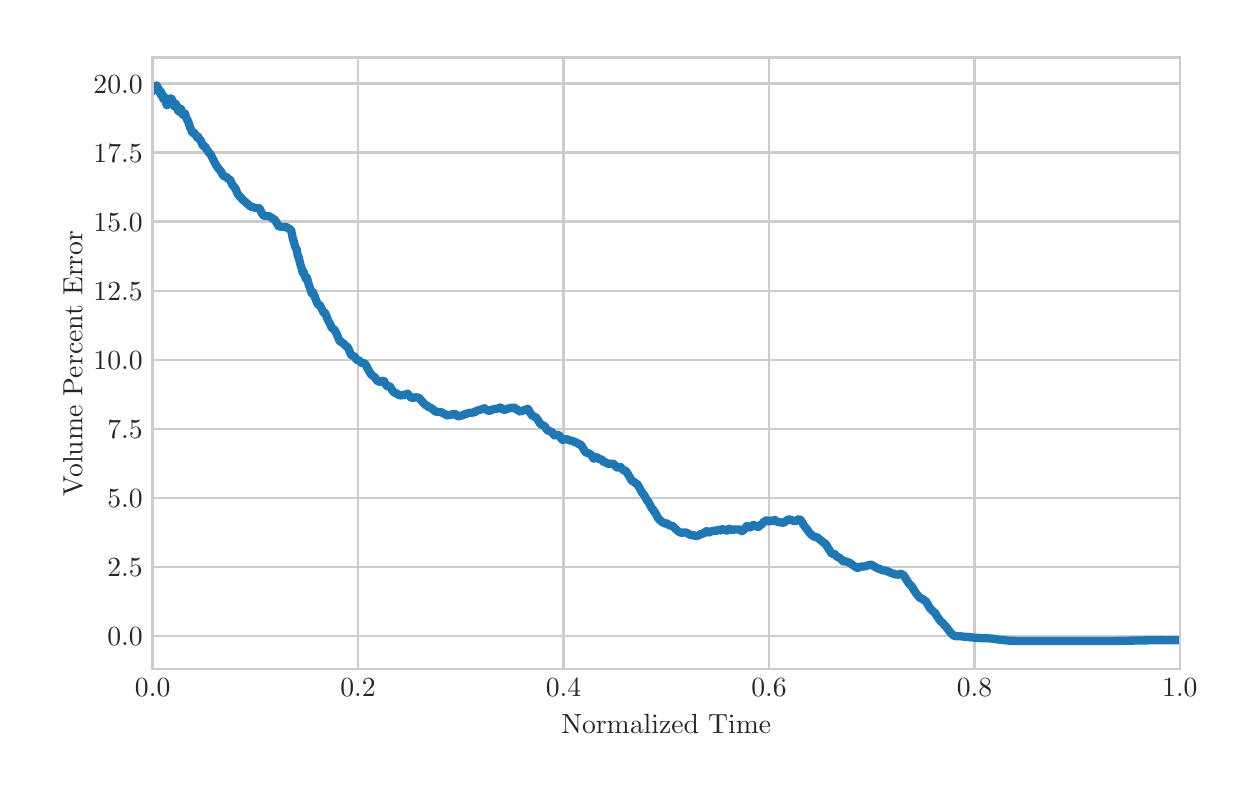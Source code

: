 \begingroup%
\makeatletter%
\begin{pgfpicture}%
\pgfpathrectangle{\pgfpointorigin}{\pgfqpoint{6.0in}{3.708in}}%
\pgfusepath{use as bounding box, clip}%
\begin{pgfscope}%
\pgfsetbuttcap%
\pgfsetmiterjoin%
\definecolor{currentfill}{rgb}{1.0,1.0,1.0}%
\pgfsetfillcolor{currentfill}%
\pgfsetlinewidth{0.0pt}%
\definecolor{currentstroke}{rgb}{1.0,1.0,1.0}%
\pgfsetstrokecolor{currentstroke}%
\pgfsetdash{}{0pt}%
\pgfpathmoveto{\pgfqpoint{0.0in}{0.0in}}%
\pgfpathlineto{\pgfqpoint{6.0in}{0.0in}}%
\pgfpathlineto{\pgfqpoint{6.0in}{3.708in}}%
\pgfpathlineto{\pgfqpoint{0.0in}{3.708in}}%
\pgfpathclose%
\pgfusepath{fill}%
\end{pgfscope}%
\begin{pgfscope}%
\pgfsetbuttcap%
\pgfsetmiterjoin%
\definecolor{currentfill}{rgb}{1.0,1.0,1.0}%
\pgfsetfillcolor{currentfill}%
\pgfsetlinewidth{0.0pt}%
\definecolor{currentstroke}{rgb}{0.0,0.0,0.0}%
\pgfsetstrokecolor{currentstroke}%
\pgfsetstrokeopacity{0.0}%
\pgfsetdash{}{0pt}%
\pgfpathmoveto{\pgfqpoint{0.625in}{0.501in}}%
\pgfpathlineto{\pgfqpoint{5.761in}{0.501in}}%
\pgfpathlineto{\pgfqpoint{5.761in}{3.558in}}%
\pgfpathlineto{\pgfqpoint{0.625in}{3.558in}}%
\pgfpathclose%
\pgfusepath{fill}%
\end{pgfscope}%
\begin{pgfscope}%
\pgfpathrectangle{\pgfqpoint{0.625in}{0.501in}}{\pgfqpoint{5.137in}{3.057in}}%
\pgfusepath{clip}%
\pgfsetroundcap%
\pgfsetroundjoin%
\pgfsetlinewidth{0.803pt}%
\definecolor{currentstroke}{rgb}{0.8,0.8,0.8}%
\pgfsetstrokecolor{currentstroke}%
\pgfsetdash{}{0pt}%
\pgfpathmoveto{\pgfqpoint{0.625in}{0.501in}}%
\pgfpathlineto{\pgfqpoint{0.625in}{3.558in}}%
\pgfusepath{stroke}%
\end{pgfscope}%
\begin{pgfscope}%
\definecolor{textcolor}{rgb}{0.15,0.15,0.15}%
\pgfsetstrokecolor{textcolor}%
\pgfsetfillcolor{textcolor}%
\pgftext[x=0.625in,y=0.452in,,top]{\color{textcolor}\rmfamily\fontsize{10.0}{12.0}\selectfont \(\displaystyle 0.0\)}%
\end{pgfscope}%
\begin{pgfscope}%
\pgfpathrectangle{\pgfqpoint{0.625in}{0.501in}}{\pgfqpoint{5.137in}{3.057in}}%
\pgfusepath{clip}%
\pgfsetroundcap%
\pgfsetroundjoin%
\pgfsetlinewidth{0.803pt}%
\definecolor{currentstroke}{rgb}{0.8,0.8,0.8}%
\pgfsetstrokecolor{currentstroke}%
\pgfsetdash{}{0pt}%
\pgfpathmoveto{\pgfqpoint{1.652in}{0.501in}}%
\pgfpathlineto{\pgfqpoint{1.652in}{3.558in}}%
\pgfusepath{stroke}%
\end{pgfscope}%
\begin{pgfscope}%
\definecolor{textcolor}{rgb}{0.15,0.15,0.15}%
\pgfsetstrokecolor{textcolor}%
\pgfsetfillcolor{textcolor}%
\pgftext[x=1.652in,y=0.452in,,top]{\color{textcolor}\rmfamily\fontsize{10.0}{12.0}\selectfont \(\displaystyle 0.2\)}%
\end{pgfscope}%
\begin{pgfscope}%
\pgfpathrectangle{\pgfqpoint{0.625in}{0.501in}}{\pgfqpoint{5.137in}{3.057in}}%
\pgfusepath{clip}%
\pgfsetroundcap%
\pgfsetroundjoin%
\pgfsetlinewidth{0.803pt}%
\definecolor{currentstroke}{rgb}{0.8,0.8,0.8}%
\pgfsetstrokecolor{currentstroke}%
\pgfsetdash{}{0pt}%
\pgfpathmoveto{\pgfqpoint{2.679in}{0.501in}}%
\pgfpathlineto{\pgfqpoint{2.679in}{3.558in}}%
\pgfusepath{stroke}%
\end{pgfscope}%
\begin{pgfscope}%
\definecolor{textcolor}{rgb}{0.15,0.15,0.15}%
\pgfsetstrokecolor{textcolor}%
\pgfsetfillcolor{textcolor}%
\pgftext[x=2.679in,y=0.452in,,top]{\color{textcolor}\rmfamily\fontsize{10.0}{12.0}\selectfont \(\displaystyle 0.4\)}%
\end{pgfscope}%
\begin{pgfscope}%
\pgfpathrectangle{\pgfqpoint{0.625in}{0.501in}}{\pgfqpoint{5.137in}{3.057in}}%
\pgfusepath{clip}%
\pgfsetroundcap%
\pgfsetroundjoin%
\pgfsetlinewidth{0.803pt}%
\definecolor{currentstroke}{rgb}{0.8,0.8,0.8}%
\pgfsetstrokecolor{currentstroke}%
\pgfsetdash{}{0pt}%
\pgfpathmoveto{\pgfqpoint{3.707in}{0.501in}}%
\pgfpathlineto{\pgfqpoint{3.707in}{3.558in}}%
\pgfusepath{stroke}%
\end{pgfscope}%
\begin{pgfscope}%
\definecolor{textcolor}{rgb}{0.15,0.15,0.15}%
\pgfsetstrokecolor{textcolor}%
\pgfsetfillcolor{textcolor}%
\pgftext[x=3.707in,y=0.452in,,top]{\color{textcolor}\rmfamily\fontsize{10.0}{12.0}\selectfont \(\displaystyle 0.6\)}%
\end{pgfscope}%
\begin{pgfscope}%
\pgfpathrectangle{\pgfqpoint{0.625in}{0.501in}}{\pgfqpoint{5.137in}{3.057in}}%
\pgfusepath{clip}%
\pgfsetroundcap%
\pgfsetroundjoin%
\pgfsetlinewidth{0.803pt}%
\definecolor{currentstroke}{rgb}{0.8,0.8,0.8}%
\pgfsetstrokecolor{currentstroke}%
\pgfsetdash{}{0pt}%
\pgfpathmoveto{\pgfqpoint{4.734in}{0.501in}}%
\pgfpathlineto{\pgfqpoint{4.734in}{3.558in}}%
\pgfusepath{stroke}%
\end{pgfscope}%
\begin{pgfscope}%
\definecolor{textcolor}{rgb}{0.15,0.15,0.15}%
\pgfsetstrokecolor{textcolor}%
\pgfsetfillcolor{textcolor}%
\pgftext[x=4.734in,y=0.452in,,top]{\color{textcolor}\rmfamily\fontsize{10.0}{12.0}\selectfont \(\displaystyle 0.8\)}%
\end{pgfscope}%
\begin{pgfscope}%
\pgfpathrectangle{\pgfqpoint{0.625in}{0.501in}}{\pgfqpoint{5.137in}{3.057in}}%
\pgfusepath{clip}%
\pgfsetroundcap%
\pgfsetroundjoin%
\pgfsetlinewidth{0.803pt}%
\definecolor{currentstroke}{rgb}{0.8,0.8,0.8}%
\pgfsetstrokecolor{currentstroke}%
\pgfsetdash{}{0pt}%
\pgfpathmoveto{\pgfqpoint{5.761in}{0.501in}}%
\pgfpathlineto{\pgfqpoint{5.761in}{3.558in}}%
\pgfusepath{stroke}%
\end{pgfscope}%
\begin{pgfscope}%
\definecolor{textcolor}{rgb}{0.15,0.15,0.15}%
\pgfsetstrokecolor{textcolor}%
\pgfsetfillcolor{textcolor}%
\pgftext[x=5.761in,y=0.452in,,top]{\color{textcolor}\rmfamily\fontsize{10.0}{12.0}\selectfont \(\displaystyle 1.0\)}%
\end{pgfscope}%
\begin{pgfscope}%
\definecolor{textcolor}{rgb}{0.15,0.15,0.15}%
\pgfsetstrokecolor{textcolor}%
\pgfsetfillcolor{textcolor}%
\pgftext[x=3.193in,y=0.273in,,top]{\color{textcolor}\rmfamily\fontsize{10.0}{12.0}\selectfont Normalized Time}%
\end{pgfscope}%
\begin{pgfscope}%
\pgfpathrectangle{\pgfqpoint{0.625in}{0.501in}}{\pgfqpoint{5.137in}{3.057in}}%
\pgfusepath{clip}%
\pgfsetroundcap%
\pgfsetroundjoin%
\pgfsetlinewidth{0.803pt}%
\definecolor{currentstroke}{rgb}{0.8,0.8,0.8}%
\pgfsetstrokecolor{currentstroke}%
\pgfsetdash{}{0pt}%
\pgfpathmoveto{\pgfqpoint{0.625in}{0.667in}}%
\pgfpathlineto{\pgfqpoint{5.761in}{0.667in}}%
\pgfusepath{stroke}%
\end{pgfscope}%
\begin{pgfscope}%
\definecolor{textcolor}{rgb}{0.15,0.15,0.15}%
\pgfsetstrokecolor{textcolor}%
\pgfsetfillcolor{textcolor}%
\pgftext[x=0.398in,y=0.618in,left,base]{\color{textcolor}\rmfamily\fontsize{10.0}{12.0}\selectfont \(\displaystyle 0.0\)}%
\end{pgfscope}%
\begin{pgfscope}%
\pgfpathrectangle{\pgfqpoint{0.625in}{0.501in}}{\pgfqpoint{5.137in}{3.057in}}%
\pgfusepath{clip}%
\pgfsetroundcap%
\pgfsetroundjoin%
\pgfsetlinewidth{0.803pt}%
\definecolor{currentstroke}{rgb}{0.8,0.8,0.8}%
\pgfsetstrokecolor{currentstroke}%
\pgfsetdash{}{0pt}%
\pgfpathmoveto{\pgfqpoint{0.625in}{1.012in}}%
\pgfpathlineto{\pgfqpoint{5.761in}{1.012in}}%
\pgfusepath{stroke}%
\end{pgfscope}%
\begin{pgfscope}%
\definecolor{textcolor}{rgb}{0.15,0.15,0.15}%
\pgfsetstrokecolor{textcolor}%
\pgfsetfillcolor{textcolor}%
\pgftext[x=0.398in,y=0.964in,left,base]{\color{textcolor}\rmfamily\fontsize{10.0}{12.0}\selectfont \(\displaystyle 2.5\)}%
\end{pgfscope}%
\begin{pgfscope}%
\pgfpathrectangle{\pgfqpoint{0.625in}{0.501in}}{\pgfqpoint{5.137in}{3.057in}}%
\pgfusepath{clip}%
\pgfsetroundcap%
\pgfsetroundjoin%
\pgfsetlinewidth{0.803pt}%
\definecolor{currentstroke}{rgb}{0.8,0.8,0.8}%
\pgfsetstrokecolor{currentstroke}%
\pgfsetdash{}{0pt}%
\pgfpathmoveto{\pgfqpoint{0.625in}{1.357in}}%
\pgfpathlineto{\pgfqpoint{5.761in}{1.357in}}%
\pgfusepath{stroke}%
\end{pgfscope}%
\begin{pgfscope}%
\definecolor{textcolor}{rgb}{0.15,0.15,0.15}%
\pgfsetstrokecolor{textcolor}%
\pgfsetfillcolor{textcolor}%
\pgftext[x=0.398in,y=1.309in,left,base]{\color{textcolor}\rmfamily\fontsize{10.0}{12.0}\selectfont \(\displaystyle 5.0\)}%
\end{pgfscope}%
\begin{pgfscope}%
\pgfpathrectangle{\pgfqpoint{0.625in}{0.501in}}{\pgfqpoint{5.137in}{3.057in}}%
\pgfusepath{clip}%
\pgfsetroundcap%
\pgfsetroundjoin%
\pgfsetlinewidth{0.803pt}%
\definecolor{currentstroke}{rgb}{0.8,0.8,0.8}%
\pgfsetstrokecolor{currentstroke}%
\pgfsetdash{}{0pt}%
\pgfpathmoveto{\pgfqpoint{0.625in}{1.703in}}%
\pgfpathlineto{\pgfqpoint{5.761in}{1.703in}}%
\pgfusepath{stroke}%
\end{pgfscope}%
\begin{pgfscope}%
\definecolor{textcolor}{rgb}{0.15,0.15,0.15}%
\pgfsetstrokecolor{textcolor}%
\pgfsetfillcolor{textcolor}%
\pgftext[x=0.398in,y=1.654in,left,base]{\color{textcolor}\rmfamily\fontsize{10.0}{12.0}\selectfont \(\displaystyle 7.5\)}%
\end{pgfscope}%
\begin{pgfscope}%
\pgfpathrectangle{\pgfqpoint{0.625in}{0.501in}}{\pgfqpoint{5.137in}{3.057in}}%
\pgfusepath{clip}%
\pgfsetroundcap%
\pgfsetroundjoin%
\pgfsetlinewidth{0.803pt}%
\definecolor{currentstroke}{rgb}{0.8,0.8,0.8}%
\pgfsetstrokecolor{currentstroke}%
\pgfsetdash{}{0pt}%
\pgfpathmoveto{\pgfqpoint{0.625in}{2.048in}}%
\pgfpathlineto{\pgfqpoint{5.761in}{2.048in}}%
\pgfusepath{stroke}%
\end{pgfscope}%
\begin{pgfscope}%
\definecolor{textcolor}{rgb}{0.15,0.15,0.15}%
\pgfsetstrokecolor{textcolor}%
\pgfsetfillcolor{textcolor}%
\pgftext[x=0.329in,y=2.0in,left,base]{\color{textcolor}\rmfamily\fontsize{10.0}{12.0}\selectfont \(\displaystyle 10.0\)}%
\end{pgfscope}%
\begin{pgfscope}%
\pgfpathrectangle{\pgfqpoint{0.625in}{0.501in}}{\pgfqpoint{5.137in}{3.057in}}%
\pgfusepath{clip}%
\pgfsetroundcap%
\pgfsetroundjoin%
\pgfsetlinewidth{0.803pt}%
\definecolor{currentstroke}{rgb}{0.8,0.8,0.8}%
\pgfsetstrokecolor{currentstroke}%
\pgfsetdash{}{0pt}%
\pgfpathmoveto{\pgfqpoint{0.625in}{2.393in}}%
\pgfpathlineto{\pgfqpoint{5.761in}{2.393in}}%
\pgfusepath{stroke}%
\end{pgfscope}%
\begin{pgfscope}%
\definecolor{textcolor}{rgb}{0.15,0.15,0.15}%
\pgfsetstrokecolor{textcolor}%
\pgfsetfillcolor{textcolor}%
\pgftext[x=0.329in,y=2.345in,left,base]{\color{textcolor}\rmfamily\fontsize{10.0}{12.0}\selectfont \(\displaystyle 12.5\)}%
\end{pgfscope}%
\begin{pgfscope}%
\pgfpathrectangle{\pgfqpoint{0.625in}{0.501in}}{\pgfqpoint{5.137in}{3.057in}}%
\pgfusepath{clip}%
\pgfsetroundcap%
\pgfsetroundjoin%
\pgfsetlinewidth{0.803pt}%
\definecolor{currentstroke}{rgb}{0.8,0.8,0.8}%
\pgfsetstrokecolor{currentstroke}%
\pgfsetdash{}{0pt}%
\pgfpathmoveto{\pgfqpoint{0.625in}{2.739in}}%
\pgfpathlineto{\pgfqpoint{5.761in}{2.739in}}%
\pgfusepath{stroke}%
\end{pgfscope}%
\begin{pgfscope}%
\definecolor{textcolor}{rgb}{0.15,0.15,0.15}%
\pgfsetstrokecolor{textcolor}%
\pgfsetfillcolor{textcolor}%
\pgftext[x=0.329in,y=2.691in,left,base]{\color{textcolor}\rmfamily\fontsize{10.0}{12.0}\selectfont \(\displaystyle 15.0\)}%
\end{pgfscope}%
\begin{pgfscope}%
\pgfpathrectangle{\pgfqpoint{0.625in}{0.501in}}{\pgfqpoint{5.137in}{3.057in}}%
\pgfusepath{clip}%
\pgfsetroundcap%
\pgfsetroundjoin%
\pgfsetlinewidth{0.803pt}%
\definecolor{currentstroke}{rgb}{0.8,0.8,0.8}%
\pgfsetstrokecolor{currentstroke}%
\pgfsetdash{}{0pt}%
\pgfpathmoveto{\pgfqpoint{0.625in}{3.084in}}%
\pgfpathlineto{\pgfqpoint{5.761in}{3.084in}}%
\pgfusepath{stroke}%
\end{pgfscope}%
\begin{pgfscope}%
\definecolor{textcolor}{rgb}{0.15,0.15,0.15}%
\pgfsetstrokecolor{textcolor}%
\pgfsetfillcolor{textcolor}%
\pgftext[x=0.329in,y=3.036in,left,base]{\color{textcolor}\rmfamily\fontsize{10.0}{12.0}\selectfont \(\displaystyle 17.5\)}%
\end{pgfscope}%
\begin{pgfscope}%
\pgfpathrectangle{\pgfqpoint{0.625in}{0.501in}}{\pgfqpoint{5.137in}{3.057in}}%
\pgfusepath{clip}%
\pgfsetroundcap%
\pgfsetroundjoin%
\pgfsetlinewidth{0.803pt}%
\definecolor{currentstroke}{rgb}{0.8,0.8,0.8}%
\pgfsetstrokecolor{currentstroke}%
\pgfsetdash{}{0pt}%
\pgfpathmoveto{\pgfqpoint{0.625in}{3.429in}}%
\pgfpathlineto{\pgfqpoint{5.761in}{3.429in}}%
\pgfusepath{stroke}%
\end{pgfscope}%
\begin{pgfscope}%
\definecolor{textcolor}{rgb}{0.15,0.15,0.15}%
\pgfsetstrokecolor{textcolor}%
\pgfsetfillcolor{textcolor}%
\pgftext[x=0.329in,y=3.381in,left,base]{\color{textcolor}\rmfamily\fontsize{10.0}{12.0}\selectfont \(\displaystyle 20.0\)}%
\end{pgfscope}%
\begin{pgfscope}%
\definecolor{textcolor}{rgb}{0.15,0.15,0.15}%
\pgfsetstrokecolor{textcolor}%
\pgfsetfillcolor{textcolor}%
\pgftext[x=0.273in,y=2.03in,,bottom,rotate=90.0]{\color{textcolor}\rmfamily\fontsize{10.0}{12.0}\selectfont Volume Percent Error}%
\end{pgfscope}%
\begin{pgfscope}%
\pgfpathrectangle{\pgfqpoint{0.625in}{0.501in}}{\pgfqpoint{5.137in}{3.057in}}%
\pgfusepath{clip}%
\pgfsetroundcap%
\pgfsetroundjoin%
\pgfsetlinewidth{3.011pt}%
\definecolor{currentstroke}{rgb}{0.122,0.467,0.706}%
\pgfsetstrokecolor{currentstroke}%
\pgfsetdash{}{0pt}%
\pgfpathmoveto{\pgfqpoint{0.625in}{3.39in}}%
\pgfpathlineto{\pgfqpoint{0.626in}{3.396in}}%
\pgfpathlineto{\pgfqpoint{0.628in}{3.404in}}%
\pgfpathlineto{\pgfqpoint{0.629in}{3.4in}}%
\pgfpathlineto{\pgfqpoint{0.631in}{3.401in}}%
\pgfpathlineto{\pgfqpoint{0.632in}{3.406in}}%
\pgfpathlineto{\pgfqpoint{0.635in}{3.416in}}%
\pgfpathlineto{\pgfqpoint{0.636in}{3.415in}}%
\pgfpathlineto{\pgfqpoint{0.638in}{3.407in}}%
\pgfpathlineto{\pgfqpoint{0.64in}{3.406in}}%
\pgfpathlineto{\pgfqpoint{0.641in}{3.406in}}%
\pgfpathlineto{\pgfqpoint{0.642in}{3.406in}}%
\pgfpathlineto{\pgfqpoint{0.645in}{3.419in}}%
\pgfpathlineto{\pgfqpoint{0.647in}{3.416in}}%
\pgfpathlineto{\pgfqpoint{0.651in}{3.402in}}%
\pgfpathlineto{\pgfqpoint{0.655in}{3.393in}}%
\pgfpathlineto{\pgfqpoint{0.657in}{3.4in}}%
\pgfpathlineto{\pgfqpoint{0.657in}{3.4in}}%
\pgfpathlineto{\pgfqpoint{0.659in}{3.396in}}%
\pgfpathlineto{\pgfqpoint{0.662in}{3.382in}}%
\pgfpathlineto{\pgfqpoint{0.665in}{3.374in}}%
\pgfpathlineto{\pgfqpoint{0.666in}{3.374in}}%
\pgfpathlineto{\pgfqpoint{0.666in}{3.376in}}%
\pgfpathlineto{\pgfqpoint{0.668in}{3.386in}}%
\pgfpathlineto{\pgfqpoint{0.67in}{3.377in}}%
\pgfpathlineto{\pgfqpoint{0.677in}{3.353in}}%
\pgfpathlineto{\pgfqpoint{0.679in}{3.351in}}%
\pgfpathlineto{\pgfqpoint{0.682in}{3.364in}}%
\pgfpathlineto{\pgfqpoint{0.684in}{3.363in}}%
\pgfpathlineto{\pgfqpoint{0.686in}{3.355in}}%
\pgfpathlineto{\pgfqpoint{0.692in}{3.33in}}%
\pgfpathlineto{\pgfqpoint{0.696in}{3.321in}}%
\pgfpathlineto{\pgfqpoint{0.697in}{3.32in}}%
\pgfpathlineto{\pgfqpoint{0.697in}{3.322in}}%
\pgfpathlineto{\pgfqpoint{0.701in}{3.336in}}%
\pgfpathlineto{\pgfqpoint{0.701in}{3.337in}}%
\pgfpathlineto{\pgfqpoint{0.703in}{3.344in}}%
\pgfpathlineto{\pgfqpoint{0.704in}{3.343in}}%
\pgfpathlineto{\pgfqpoint{0.705in}{3.342in}}%
\pgfpathlineto{\pgfqpoint{0.707in}{3.335in}}%
\pgfpathlineto{\pgfqpoint{0.708in}{3.337in}}%
\pgfpathlineto{\pgfqpoint{0.709in}{3.336in}}%
\pgfpathlineto{\pgfqpoint{0.711in}{3.343in}}%
\pgfpathlineto{\pgfqpoint{0.713in}{3.352in}}%
\pgfpathlineto{\pgfqpoint{0.714in}{3.354in}}%
\pgfpathlineto{\pgfqpoint{0.715in}{3.354in}}%
\pgfpathlineto{\pgfqpoint{0.716in}{3.354in}}%
\pgfpathlineto{\pgfqpoint{0.719in}{3.352in}}%
\pgfpathlineto{\pgfqpoint{0.721in}{3.349in}}%
\pgfpathlineto{\pgfqpoint{0.725in}{3.337in}}%
\pgfpathlineto{\pgfqpoint{0.728in}{3.325in}}%
\pgfpathlineto{\pgfqpoint{0.732in}{3.315in}}%
\pgfpathlineto{\pgfqpoint{0.732in}{3.316in}}%
\pgfpathlineto{\pgfqpoint{0.735in}{3.324in}}%
\pgfpathlineto{\pgfqpoint{0.737in}{3.33in}}%
\pgfpathlineto{\pgfqpoint{0.739in}{3.329in}}%
\pgfpathlineto{\pgfqpoint{0.743in}{3.322in}}%
\pgfpathlineto{\pgfqpoint{0.747in}{3.305in}}%
\pgfpathlineto{\pgfqpoint{0.751in}{3.295in}}%
\pgfpathlineto{\pgfqpoint{0.754in}{3.289in}}%
\pgfpathlineto{\pgfqpoint{0.755in}{3.29in}}%
\pgfpathlineto{\pgfqpoint{0.76in}{3.304in}}%
\pgfpathlineto{\pgfqpoint{0.762in}{3.305in}}%
\pgfpathlineto{\pgfqpoint{0.763in}{3.305in}}%
\pgfpathlineto{\pgfqpoint{0.767in}{3.3in}}%
\pgfpathlineto{\pgfqpoint{0.775in}{3.273in}}%
\pgfpathlineto{\pgfqpoint{0.777in}{3.273in}}%
\pgfpathlineto{\pgfqpoint{0.779in}{3.275in}}%
\pgfpathlineto{\pgfqpoint{0.782in}{3.281in}}%
\pgfpathlineto{\pgfqpoint{0.784in}{3.281in}}%
\pgfpathlineto{\pgfqpoint{0.786in}{3.279in}}%
\pgfpathlineto{\pgfqpoint{0.789in}{3.27in}}%
\pgfpathlineto{\pgfqpoint{0.792in}{3.259in}}%
\pgfpathlineto{\pgfqpoint{0.797in}{3.249in}}%
\pgfpathlineto{\pgfqpoint{0.802in}{3.239in}}%
\pgfpathlineto{\pgfqpoint{0.804in}{3.235in}}%
\pgfpathlineto{\pgfqpoint{0.807in}{3.226in}}%
\pgfpathlineto{\pgfqpoint{0.81in}{3.215in}}%
\pgfpathlineto{\pgfqpoint{0.812in}{3.209in}}%
\pgfpathlineto{\pgfqpoint{0.816in}{3.201in}}%
\pgfpathlineto{\pgfqpoint{0.821in}{3.188in}}%
\pgfpathlineto{\pgfqpoint{0.823in}{3.183in}}%
\pgfpathlineto{\pgfqpoint{0.826in}{3.182in}}%
\pgfpathlineto{\pgfqpoint{0.828in}{3.183in}}%
\pgfpathlineto{\pgfqpoint{0.83in}{3.186in}}%
\pgfpathlineto{\pgfqpoint{0.837in}{3.175in}}%
\pgfpathlineto{\pgfqpoint{0.842in}{3.17in}}%
\pgfpathlineto{\pgfqpoint{0.845in}{3.167in}}%
\pgfpathlineto{\pgfqpoint{0.847in}{3.158in}}%
\pgfpathlineto{\pgfqpoint{0.85in}{3.163in}}%
\pgfpathlineto{\pgfqpoint{0.852in}{3.164in}}%
\pgfpathlineto{\pgfqpoint{0.856in}{3.154in}}%
\pgfpathlineto{\pgfqpoint{0.86in}{3.149in}}%
\pgfpathlineto{\pgfqpoint{0.863in}{3.147in}}%
\pgfpathlineto{\pgfqpoint{0.865in}{3.144in}}%
\pgfpathlineto{\pgfqpoint{0.876in}{3.118in}}%
\pgfpathlineto{\pgfqpoint{0.878in}{3.117in}}%
\pgfpathlineto{\pgfqpoint{0.883in}{3.117in}}%
\pgfpathlineto{\pgfqpoint{0.886in}{3.116in}}%
\pgfpathlineto{\pgfqpoint{0.891in}{3.105in}}%
\pgfpathlineto{\pgfqpoint{0.895in}{3.098in}}%
\pgfpathlineto{\pgfqpoint{0.898in}{3.095in}}%
\pgfpathlineto{\pgfqpoint{0.9in}{3.094in}}%
\pgfpathlineto{\pgfqpoint{0.905in}{3.084in}}%
\pgfpathlineto{\pgfqpoint{0.911in}{3.078in}}%
\pgfpathlineto{\pgfqpoint{0.914in}{3.075in}}%
\pgfpathlineto{\pgfqpoint{0.918in}{3.068in}}%
\pgfpathlineto{\pgfqpoint{0.922in}{3.06in}}%
\pgfpathlineto{\pgfqpoint{0.939in}{3.026in}}%
\pgfpathlineto{\pgfqpoint{0.941in}{3.023in}}%
\pgfpathlineto{\pgfqpoint{0.946in}{3.015in}}%
\pgfpathlineto{\pgfqpoint{0.95in}{3.009in}}%
\pgfpathlineto{\pgfqpoint{0.953in}{3.005in}}%
\pgfpathlineto{\pgfqpoint{0.957in}{3.0in}}%
\pgfpathlineto{\pgfqpoint{0.967in}{2.988in}}%
\pgfpathlineto{\pgfqpoint{0.97in}{2.982in}}%
\pgfpathlineto{\pgfqpoint{0.98in}{2.966in}}%
\pgfpathlineto{\pgfqpoint{0.988in}{2.963in}}%
\pgfpathlineto{\pgfqpoint{0.994in}{2.961in}}%
\pgfpathlineto{\pgfqpoint{0.996in}{2.959in}}%
\pgfpathlineto{\pgfqpoint{1.0in}{2.954in}}%
\pgfpathlineto{\pgfqpoint{1.003in}{2.952in}}%
\pgfpathlineto{\pgfqpoint{1.006in}{2.951in}}%
\pgfpathlineto{\pgfqpoint{1.009in}{2.949in}}%
\pgfpathlineto{\pgfqpoint{1.011in}{2.948in}}%
\pgfpathlineto{\pgfqpoint{1.014in}{2.944in}}%
\pgfpathlineto{\pgfqpoint{1.019in}{2.932in}}%
\pgfpathlineto{\pgfqpoint{1.022in}{2.924in}}%
\pgfpathlineto{\pgfqpoint{1.026in}{2.918in}}%
\pgfpathlineto{\pgfqpoint{1.031in}{2.913in}}%
\pgfpathlineto{\pgfqpoint{1.039in}{2.904in}}%
\pgfpathlineto{\pgfqpoint{1.045in}{2.888in}}%
\pgfpathlineto{\pgfqpoint{1.05in}{2.877in}}%
\pgfpathlineto{\pgfqpoint{1.053in}{2.873in}}%
\pgfpathlineto{\pgfqpoint{1.055in}{2.869in}}%
\pgfpathlineto{\pgfqpoint{1.059in}{2.866in}}%
\pgfpathlineto{\pgfqpoint{1.074in}{2.849in}}%
\pgfpathlineto{\pgfqpoint{1.086in}{2.838in}}%
\pgfpathlineto{\pgfqpoint{1.091in}{2.834in}}%
\pgfpathlineto{\pgfqpoint{1.099in}{2.827in}}%
\pgfpathlineto{\pgfqpoint{1.102in}{2.825in}}%
\pgfpathlineto{\pgfqpoint{1.107in}{2.82in}}%
\pgfpathlineto{\pgfqpoint{1.113in}{2.815in}}%
\pgfpathlineto{\pgfqpoint{1.127in}{2.81in}}%
\pgfpathlineto{\pgfqpoint{1.133in}{2.809in}}%
\pgfpathlineto{\pgfqpoint{1.138in}{2.807in}}%
\pgfpathlineto{\pgfqpoint{1.151in}{2.805in}}%
\pgfpathlineto{\pgfqpoint{1.153in}{2.805in}}%
\pgfpathlineto{\pgfqpoint{1.157in}{2.805in}}%
\pgfpathlineto{\pgfqpoint{1.159in}{2.804in}}%
\pgfpathlineto{\pgfqpoint{1.167in}{2.788in}}%
\pgfpathlineto{\pgfqpoint{1.172in}{2.778in}}%
\pgfpathlineto{\pgfqpoint{1.179in}{2.77in}}%
\pgfpathlineto{\pgfqpoint{1.184in}{2.767in}}%
\pgfpathlineto{\pgfqpoint{1.187in}{2.767in}}%
\pgfpathlineto{\pgfqpoint{1.196in}{2.766in}}%
\pgfpathlineto{\pgfqpoint{1.202in}{2.766in}}%
\pgfpathlineto{\pgfqpoint{1.208in}{2.765in}}%
\pgfpathlineto{\pgfqpoint{1.23in}{2.751in}}%
\pgfpathlineto{\pgfqpoint{1.235in}{2.747in}}%
\pgfpathlineto{\pgfqpoint{1.238in}{2.745in}}%
\pgfpathlineto{\pgfqpoint{1.254in}{2.716in}}%
\pgfpathlineto{\pgfqpoint{1.256in}{2.714in}}%
\pgfpathlineto{\pgfqpoint{1.263in}{2.714in}}%
\pgfpathlineto{\pgfqpoint{1.267in}{2.713in}}%
\pgfpathlineto{\pgfqpoint{1.281in}{2.711in}}%
\pgfpathlineto{\pgfqpoint{1.287in}{2.712in}}%
\pgfpathlineto{\pgfqpoint{1.294in}{2.711in}}%
\pgfpathlineto{\pgfqpoint{1.304in}{2.704in}}%
\pgfpathlineto{\pgfqpoint{1.317in}{2.697in}}%
\pgfpathlineto{\pgfqpoint{1.321in}{2.677in}}%
\pgfpathlineto{\pgfqpoint{1.322in}{2.673in}}%
\pgfpathlineto{\pgfqpoint{1.327in}{2.647in}}%
\pgfpathlineto{\pgfqpoint{1.33in}{2.642in}}%
\pgfpathlineto{\pgfqpoint{1.337in}{2.613in}}%
\pgfpathlineto{\pgfqpoint{1.338in}{2.612in}}%
\pgfpathlineto{\pgfqpoint{1.339in}{2.612in}}%
\pgfpathlineto{\pgfqpoint{1.341in}{2.603in}}%
\pgfpathlineto{\pgfqpoint{1.343in}{2.602in}}%
\pgfpathlineto{\pgfqpoint{1.344in}{2.602in}}%
\pgfpathlineto{\pgfqpoint{1.345in}{2.601in}}%
\pgfpathlineto{\pgfqpoint{1.35in}{2.572in}}%
\pgfpathlineto{\pgfqpoint{1.352in}{2.562in}}%
\pgfpathlineto{\pgfqpoint{1.353in}{2.563in}}%
\pgfpathlineto{\pgfqpoint{1.354in}{2.565in}}%
\pgfpathlineto{\pgfqpoint{1.361in}{2.535in}}%
\pgfpathlineto{\pgfqpoint{1.362in}{2.531in}}%
\pgfpathlineto{\pgfqpoint{1.365in}{2.519in}}%
\pgfpathlineto{\pgfqpoint{1.366in}{2.517in}}%
\pgfpathlineto{\pgfqpoint{1.376in}{2.482in}}%
\pgfpathlineto{\pgfqpoint{1.378in}{2.488in}}%
\pgfpathlineto{\pgfqpoint{1.381in}{2.483in}}%
\pgfpathlineto{\pgfqpoint{1.385in}{2.469in}}%
\pgfpathlineto{\pgfqpoint{1.391in}{2.452in}}%
\pgfpathlineto{\pgfqpoint{1.393in}{2.459in}}%
\pgfpathlineto{\pgfqpoint{1.394in}{2.458in}}%
\pgfpathlineto{\pgfqpoint{1.395in}{2.459in}}%
\pgfpathlineto{\pgfqpoint{1.395in}{2.458in}}%
\pgfpathlineto{\pgfqpoint{1.398in}{2.452in}}%
\pgfpathlineto{\pgfqpoint{1.401in}{2.439in}}%
\pgfpathlineto{\pgfqpoint{1.404in}{2.428in}}%
\pgfpathlineto{\pgfqpoint{1.408in}{2.416in}}%
\pgfpathlineto{\pgfqpoint{1.413in}{2.404in}}%
\pgfpathlineto{\pgfqpoint{1.417in}{2.389in}}%
\pgfpathlineto{\pgfqpoint{1.419in}{2.384in}}%
\pgfpathlineto{\pgfqpoint{1.421in}{2.379in}}%
\pgfpathlineto{\pgfqpoint{1.425in}{2.387in}}%
\pgfpathlineto{\pgfqpoint{1.426in}{2.386in}}%
\pgfpathlineto{\pgfqpoint{1.43in}{2.376in}}%
\pgfpathlineto{\pgfqpoint{1.45in}{2.325in}}%
\pgfpathlineto{\pgfqpoint{1.452in}{2.324in}}%
\pgfpathlineto{\pgfqpoint{1.453in}{2.325in}}%
\pgfpathlineto{\pgfqpoint{1.454in}{2.324in}}%
\pgfpathlineto{\pgfqpoint{1.457in}{2.32in}}%
\pgfpathlineto{\pgfqpoint{1.458in}{2.322in}}%
\pgfpathlineto{\pgfqpoint{1.459in}{2.321in}}%
\pgfpathlineto{\pgfqpoint{1.462in}{2.318in}}%
\pgfpathlineto{\pgfqpoint{1.474in}{2.295in}}%
\pgfpathlineto{\pgfqpoint{1.481in}{2.282in}}%
\pgfpathlineto{\pgfqpoint{1.482in}{2.281in}}%
\pgfpathlineto{\pgfqpoint{1.484in}{2.284in}}%
\pgfpathlineto{\pgfqpoint{1.486in}{2.283in}}%
\pgfpathlineto{\pgfqpoint{1.491in}{2.272in}}%
\pgfpathlineto{\pgfqpoint{1.493in}{2.268in}}%
\pgfpathlineto{\pgfqpoint{1.495in}{2.263in}}%
\pgfpathlineto{\pgfqpoint{1.499in}{2.251in}}%
\pgfpathlineto{\pgfqpoint{1.509in}{2.231in}}%
\pgfpathlineto{\pgfqpoint{1.512in}{2.227in}}%
\pgfpathlineto{\pgfqpoint{1.519in}{2.209in}}%
\pgfpathlineto{\pgfqpoint{1.522in}{2.207in}}%
\pgfpathlineto{\pgfqpoint{1.524in}{2.204in}}%
\pgfpathlineto{\pgfqpoint{1.533in}{2.199in}}%
\pgfpathlineto{\pgfqpoint{1.546in}{2.175in}}%
\pgfpathlineto{\pgfqpoint{1.549in}{2.166in}}%
\pgfpathlineto{\pgfqpoint{1.561in}{2.139in}}%
\pgfpathlineto{\pgfqpoint{1.566in}{2.14in}}%
\pgfpathlineto{\pgfqpoint{1.572in}{2.133in}}%
\pgfpathlineto{\pgfqpoint{1.583in}{2.126in}}%
\pgfpathlineto{\pgfqpoint{1.586in}{2.121in}}%
\pgfpathlineto{\pgfqpoint{1.593in}{2.115in}}%
\pgfpathlineto{\pgfqpoint{1.598in}{2.112in}}%
\pgfpathlineto{\pgfqpoint{1.601in}{2.107in}}%
\pgfpathlineto{\pgfqpoint{1.603in}{2.106in}}%
\pgfpathlineto{\pgfqpoint{1.609in}{2.09in}}%
\pgfpathlineto{\pgfqpoint{1.617in}{2.073in}}%
\pgfpathlineto{\pgfqpoint{1.618in}{2.071in}}%
\pgfpathlineto{\pgfqpoint{1.621in}{2.069in}}%
\pgfpathlineto{\pgfqpoint{1.628in}{2.067in}}%
\pgfpathlineto{\pgfqpoint{1.629in}{2.067in}}%
\pgfpathlineto{\pgfqpoint{1.638in}{2.059in}}%
\pgfpathlineto{\pgfqpoint{1.644in}{2.048in}}%
\pgfpathlineto{\pgfqpoint{1.649in}{2.046in}}%
\pgfpathlineto{\pgfqpoint{1.65in}{2.046in}}%
\pgfpathlineto{\pgfqpoint{1.658in}{2.043in}}%
\pgfpathlineto{\pgfqpoint{1.66in}{2.042in}}%
\pgfpathlineto{\pgfqpoint{1.662in}{2.038in}}%
\pgfpathlineto{\pgfqpoint{1.669in}{2.032in}}%
\pgfpathlineto{\pgfqpoint{1.681in}{2.031in}}%
\pgfpathlineto{\pgfqpoint{1.684in}{2.031in}}%
\pgfpathlineto{\pgfqpoint{1.691in}{2.021in}}%
\pgfpathlineto{\pgfqpoint{1.703in}{1.997in}}%
\pgfpathlineto{\pgfqpoint{1.704in}{1.995in}}%
\pgfpathlineto{\pgfqpoint{1.708in}{1.99in}}%
\pgfpathlineto{\pgfqpoint{1.711in}{1.985in}}%
\pgfpathlineto{\pgfqpoint{1.716in}{1.975in}}%
\pgfpathlineto{\pgfqpoint{1.719in}{1.973in}}%
\pgfpathlineto{\pgfqpoint{1.723in}{1.969in}}%
\pgfpathlineto{\pgfqpoint{1.728in}{1.966in}}%
\pgfpathlineto{\pgfqpoint{1.738in}{1.957in}}%
\pgfpathlineto{\pgfqpoint{1.741in}{1.952in}}%
\pgfpathlineto{\pgfqpoint{1.745in}{1.946in}}%
\pgfpathlineto{\pgfqpoint{1.749in}{1.942in}}%
\pgfpathlineto{\pgfqpoint{1.753in}{1.94in}}%
\pgfpathlineto{\pgfqpoint{1.758in}{1.937in}}%
\pgfpathlineto{\pgfqpoint{1.767in}{1.939in}}%
\pgfpathlineto{\pgfqpoint{1.77in}{1.941in}}%
\pgfpathlineto{\pgfqpoint{1.78in}{1.943in}}%
\pgfpathlineto{\pgfqpoint{1.782in}{1.941in}}%
\pgfpathlineto{\pgfqpoint{1.791in}{1.923in}}%
\pgfpathlineto{\pgfqpoint{1.798in}{1.915in}}%
\pgfpathlineto{\pgfqpoint{1.802in}{1.916in}}%
\pgfpathlineto{\pgfqpoint{1.806in}{1.917in}}%
\pgfpathlineto{\pgfqpoint{1.81in}{1.914in}}%
\pgfpathlineto{\pgfqpoint{1.813in}{1.912in}}%
\pgfpathlineto{\pgfqpoint{1.817in}{1.905in}}%
\pgfpathlineto{\pgfqpoint{1.823in}{1.895in}}%
\pgfpathlineto{\pgfqpoint{1.826in}{1.892in}}%
\pgfpathlineto{\pgfqpoint{1.83in}{1.886in}}%
\pgfpathlineto{\pgfqpoint{1.836in}{1.883in}}%
\pgfpathlineto{\pgfqpoint{1.839in}{1.881in}}%
\pgfpathlineto{\pgfqpoint{1.841in}{1.881in}}%
\pgfpathlineto{\pgfqpoint{1.843in}{1.88in}}%
\pgfpathlineto{\pgfqpoint{1.852in}{1.874in}}%
\pgfpathlineto{\pgfqpoint{1.854in}{1.872in}}%
\pgfpathlineto{\pgfqpoint{1.858in}{1.871in}}%
\pgfpathlineto{\pgfqpoint{1.867in}{1.869in}}%
\pgfpathlineto{\pgfqpoint{1.876in}{1.872in}}%
\pgfpathlineto{\pgfqpoint{1.879in}{1.87in}}%
\pgfpathlineto{\pgfqpoint{1.885in}{1.873in}}%
\pgfpathlineto{\pgfqpoint{1.9in}{1.878in}}%
\pgfpathlineto{\pgfqpoint{1.913in}{1.863in}}%
\pgfpathlineto{\pgfqpoint{1.919in}{1.857in}}%
\pgfpathlineto{\pgfqpoint{1.93in}{1.857in}}%
\pgfpathlineto{\pgfqpoint{1.934in}{1.859in}}%
\pgfpathlineto{\pgfqpoint{1.945in}{1.86in}}%
\pgfpathlineto{\pgfqpoint{1.948in}{1.859in}}%
\pgfpathlineto{\pgfqpoint{1.956in}{1.857in}}%
\pgfpathlineto{\pgfqpoint{1.961in}{1.853in}}%
\pgfpathlineto{\pgfqpoint{1.965in}{1.847in}}%
\pgfpathlineto{\pgfqpoint{1.976in}{1.835in}}%
\pgfpathlineto{\pgfqpoint{1.98in}{1.83in}}%
\pgfpathlineto{\pgfqpoint{1.984in}{1.827in}}%
\pgfpathlineto{\pgfqpoint{1.99in}{1.821in}}%
\pgfpathlineto{\pgfqpoint{1.998in}{1.817in}}%
\pgfpathlineto{\pgfqpoint{2.003in}{1.812in}}%
\pgfpathlineto{\pgfqpoint{2.009in}{1.809in}}%
\pgfpathlineto{\pgfqpoint{2.012in}{1.809in}}%
\pgfpathlineto{\pgfqpoint{2.015in}{1.808in}}%
\pgfpathlineto{\pgfqpoint{2.024in}{1.801in}}%
\pgfpathlineto{\pgfqpoint{2.028in}{1.799in}}%
\pgfpathlineto{\pgfqpoint{2.031in}{1.796in}}%
\pgfpathlineto{\pgfqpoint{2.035in}{1.791in}}%
\pgfpathlineto{\pgfqpoint{2.046in}{1.787in}}%
\pgfpathlineto{\pgfqpoint{2.049in}{1.787in}}%
\pgfpathlineto{\pgfqpoint{2.06in}{1.786in}}%
\pgfpathlineto{\pgfqpoint{2.065in}{1.787in}}%
\pgfpathlineto{\pgfqpoint{2.096in}{1.77in}}%
\pgfpathlineto{\pgfqpoint{2.103in}{1.769in}}%
\pgfpathlineto{\pgfqpoint{2.107in}{1.772in}}%
\pgfpathlineto{\pgfqpoint{2.117in}{1.771in}}%
\pgfpathlineto{\pgfqpoint{2.121in}{1.774in}}%
\pgfpathlineto{\pgfqpoint{2.134in}{1.777in}}%
\pgfpathlineto{\pgfqpoint{2.138in}{1.776in}}%
\pgfpathlineto{\pgfqpoint{2.148in}{1.766in}}%
\pgfpathlineto{\pgfqpoint{2.156in}{1.765in}}%
\pgfpathlineto{\pgfqpoint{2.16in}{1.765in}}%
\pgfpathlineto{\pgfqpoint{2.164in}{1.768in}}%
\pgfpathlineto{\pgfqpoint{2.169in}{1.768in}}%
\pgfpathlineto{\pgfqpoint{2.175in}{1.771in}}%
\pgfpathlineto{\pgfqpoint{2.182in}{1.773in}}%
\pgfpathlineto{\pgfqpoint{2.188in}{1.776in}}%
\pgfpathlineto{\pgfqpoint{2.205in}{1.781in}}%
\pgfpathlineto{\pgfqpoint{2.209in}{1.783in}}%
\pgfpathlineto{\pgfqpoint{2.221in}{1.782in}}%
\pgfpathlineto{\pgfqpoint{2.225in}{1.784in}}%
\pgfpathlineto{\pgfqpoint{2.227in}{1.787in}}%
\pgfpathlineto{\pgfqpoint{2.23in}{1.787in}}%
\pgfpathlineto{\pgfqpoint{2.236in}{1.785in}}%
\pgfpathlineto{\pgfqpoint{2.238in}{1.787in}}%
\pgfpathlineto{\pgfqpoint{2.244in}{1.792in}}%
\pgfpathlineto{\pgfqpoint{2.254in}{1.795in}}%
\pgfpathlineto{\pgfqpoint{2.257in}{1.796in}}%
\pgfpathlineto{\pgfqpoint{2.261in}{1.797in}}%
\pgfpathlineto{\pgfqpoint{2.267in}{1.799in}}%
\pgfpathlineto{\pgfqpoint{2.284in}{1.805in}}%
\pgfpathlineto{\pgfqpoint{2.287in}{1.802in}}%
\pgfpathlineto{\pgfqpoint{2.291in}{1.799in}}%
\pgfpathlineto{\pgfqpoint{2.302in}{1.793in}}%
\pgfpathlineto{\pgfqpoint{2.306in}{1.793in}}%
\pgfpathlineto{\pgfqpoint{2.312in}{1.792in}}%
\pgfpathlineto{\pgfqpoint{2.315in}{1.794in}}%
\pgfpathlineto{\pgfqpoint{2.32in}{1.798in}}%
\pgfpathlineto{\pgfqpoint{2.352in}{1.804in}}%
\pgfpathlineto{\pgfqpoint{2.356in}{1.806in}}%
\pgfpathlineto{\pgfqpoint{2.364in}{1.809in}}%
\pgfpathlineto{\pgfqpoint{2.378in}{1.798in}}%
\pgfpathlineto{\pgfqpoint{2.385in}{1.798in}}%
\pgfpathlineto{\pgfqpoint{2.391in}{1.799in}}%
\pgfpathlineto{\pgfqpoint{2.4in}{1.803in}}%
\pgfpathlineto{\pgfqpoint{2.409in}{1.805in}}%
\pgfpathlineto{\pgfqpoint{2.418in}{1.807in}}%
\pgfpathlineto{\pgfqpoint{2.426in}{1.808in}}%
\pgfpathlineto{\pgfqpoint{2.429in}{1.809in}}%
\pgfpathlineto{\pgfqpoint{2.435in}{1.807in}}%
\pgfpathlineto{\pgfqpoint{2.444in}{1.799in}}%
\pgfpathlineto{\pgfqpoint{2.45in}{1.798in}}%
\pgfpathlineto{\pgfqpoint{2.454in}{1.794in}}%
\pgfpathlineto{\pgfqpoint{2.459in}{1.79in}}%
\pgfpathlineto{\pgfqpoint{2.463in}{1.789in}}%
\pgfpathlineto{\pgfqpoint{2.47in}{1.791in}}%
\pgfpathlineto{\pgfqpoint{2.479in}{1.794in}}%
\pgfpathlineto{\pgfqpoint{2.5in}{1.802in}}%
\pgfpathlineto{\pgfqpoint{2.505in}{1.796in}}%
\pgfpathlineto{\pgfqpoint{2.51in}{1.786in}}%
\pgfpathlineto{\pgfqpoint{2.52in}{1.771in}}%
\pgfpathlineto{\pgfqpoint{2.53in}{1.765in}}%
\pgfpathlineto{\pgfqpoint{2.533in}{1.763in}}%
\pgfpathlineto{\pgfqpoint{2.545in}{1.756in}}%
\pgfpathlineto{\pgfqpoint{2.547in}{1.752in}}%
\pgfpathlineto{\pgfqpoint{2.554in}{1.741in}}%
\pgfpathlineto{\pgfqpoint{2.557in}{1.737in}}%
\pgfpathlineto{\pgfqpoint{2.564in}{1.726in}}%
\pgfpathlineto{\pgfqpoint{2.568in}{1.724in}}%
\pgfpathlineto{\pgfqpoint{2.586in}{1.715in}}%
\pgfpathlineto{\pgfqpoint{2.594in}{1.7in}}%
\pgfpathlineto{\pgfqpoint{2.598in}{1.696in}}%
\pgfpathlineto{\pgfqpoint{2.622in}{1.685in}}%
\pgfpathlineto{\pgfqpoint{2.634in}{1.669in}}%
\pgfpathlineto{\pgfqpoint{2.637in}{1.67in}}%
\pgfpathlineto{\pgfqpoint{2.645in}{1.671in}}%
\pgfpathlineto{\pgfqpoint{2.651in}{1.672in}}%
\pgfpathlineto{\pgfqpoint{2.654in}{1.672in}}%
\pgfpathlineto{\pgfqpoint{2.658in}{1.668in}}%
\pgfpathlineto{\pgfqpoint{2.662in}{1.662in}}%
\pgfpathlineto{\pgfqpoint{2.666in}{1.657in}}%
\pgfpathlineto{\pgfqpoint{2.671in}{1.651in}}%
\pgfpathlineto{\pgfqpoint{2.675in}{1.646in}}%
\pgfpathlineto{\pgfqpoint{2.677in}{1.647in}}%
\pgfpathlineto{\pgfqpoint{2.686in}{1.651in}}%
\pgfpathlineto{\pgfqpoint{2.69in}{1.65in}}%
\pgfpathlineto{\pgfqpoint{2.696in}{1.65in}}%
\pgfpathlineto{\pgfqpoint{2.703in}{1.648in}}%
\pgfpathlineto{\pgfqpoint{2.707in}{1.645in}}%
\pgfpathlineto{\pgfqpoint{2.717in}{1.643in}}%
\pgfpathlineto{\pgfqpoint{2.72in}{1.643in}}%
\pgfpathlineto{\pgfqpoint{2.723in}{1.642in}}%
\pgfpathlineto{\pgfqpoint{2.728in}{1.639in}}%
\pgfpathlineto{\pgfqpoint{2.742in}{1.634in}}%
\pgfpathlineto{\pgfqpoint{2.746in}{1.632in}}%
\pgfpathlineto{\pgfqpoint{2.754in}{1.627in}}%
\pgfpathlineto{\pgfqpoint{2.765in}{1.623in}}%
\pgfpathlineto{\pgfqpoint{2.767in}{1.621in}}%
\pgfpathlineto{\pgfqpoint{2.782in}{1.597in}}%
\pgfpathlineto{\pgfqpoint{2.785in}{1.592in}}%
\pgfpathlineto{\pgfqpoint{2.791in}{1.584in}}%
\pgfpathlineto{\pgfqpoint{2.797in}{1.582in}}%
\pgfpathlineto{\pgfqpoint{2.804in}{1.58in}}%
\pgfpathlineto{\pgfqpoint{2.811in}{1.576in}}%
\pgfpathlineto{\pgfqpoint{2.815in}{1.574in}}%
\pgfpathlineto{\pgfqpoint{2.821in}{1.567in}}%
\pgfpathlineto{\pgfqpoint{2.824in}{1.562in}}%
\pgfpathlineto{\pgfqpoint{2.828in}{1.555in}}%
\pgfpathlineto{\pgfqpoint{2.831in}{1.553in}}%
\pgfpathlineto{\pgfqpoint{2.833in}{1.554in}}%
\pgfpathlineto{\pgfqpoint{2.845in}{1.561in}}%
\pgfpathlineto{\pgfqpoint{2.847in}{1.561in}}%
\pgfpathlineto{\pgfqpoint{2.852in}{1.555in}}%
\pgfpathlineto{\pgfqpoint{2.856in}{1.55in}}%
\pgfpathlineto{\pgfqpoint{2.859in}{1.55in}}%
\pgfpathlineto{\pgfqpoint{2.865in}{1.552in}}%
\pgfpathlineto{\pgfqpoint{2.87in}{1.548in}}%
\pgfpathlineto{\pgfqpoint{2.874in}{1.544in}}%
\pgfpathlineto{\pgfqpoint{2.88in}{1.537in}}%
\pgfpathlineto{\pgfqpoint{2.889in}{1.535in}}%
\pgfpathlineto{\pgfqpoint{2.894in}{1.532in}}%
\pgfpathlineto{\pgfqpoint{2.898in}{1.53in}}%
\pgfpathlineto{\pgfqpoint{2.902in}{1.527in}}%
\pgfpathlineto{\pgfqpoint{2.909in}{1.527in}}%
\pgfpathlineto{\pgfqpoint{2.92in}{1.528in}}%
\pgfpathlineto{\pgfqpoint{2.924in}{1.528in}}%
\pgfpathlineto{\pgfqpoint{2.931in}{1.526in}}%
\pgfpathlineto{\pgfqpoint{2.936in}{1.52in}}%
\pgfpathlineto{\pgfqpoint{2.944in}{1.509in}}%
\pgfpathlineto{\pgfqpoint{2.948in}{1.509in}}%
\pgfpathlineto{\pgfqpoint{2.952in}{1.51in}}%
\pgfpathlineto{\pgfqpoint{2.955in}{1.509in}}%
\pgfpathlineto{\pgfqpoint{2.964in}{1.512in}}%
\pgfpathlineto{\pgfqpoint{2.967in}{1.508in}}%
\pgfpathlineto{\pgfqpoint{2.98in}{1.493in}}%
\pgfpathlineto{\pgfqpoint{2.982in}{1.493in}}%
\pgfpathlineto{\pgfqpoint{2.985in}{1.494in}}%
\pgfpathlineto{\pgfqpoint{2.99in}{1.492in}}%
\pgfpathlineto{\pgfqpoint{2.992in}{1.489in}}%
\pgfpathlineto{\pgfqpoint{2.997in}{1.482in}}%
\pgfpathlineto{\pgfqpoint{3.001in}{1.476in}}%
\pgfpathlineto{\pgfqpoint{3.014in}{1.454in}}%
\pgfpathlineto{\pgfqpoint{3.017in}{1.448in}}%
\pgfpathlineto{\pgfqpoint{3.026in}{1.438in}}%
\pgfpathlineto{\pgfqpoint{3.03in}{1.438in}}%
\pgfpathlineto{\pgfqpoint{3.032in}{1.437in}}%
\pgfpathlineto{\pgfqpoint{3.04in}{1.429in}}%
\pgfpathlineto{\pgfqpoint{3.046in}{1.427in}}%
\pgfpathlineto{\pgfqpoint{3.051in}{1.421in}}%
\pgfpathlineto{\pgfqpoint{3.058in}{1.408in}}%
\pgfpathlineto{\pgfqpoint{3.064in}{1.398in}}%
\pgfpathlineto{\pgfqpoint{3.072in}{1.383in}}%
\pgfpathlineto{\pgfqpoint{3.084in}{1.369in}}%
\pgfpathlineto{\pgfqpoint{3.09in}{1.356in}}%
\pgfpathlineto{\pgfqpoint{3.095in}{1.347in}}%
\pgfpathlineto{\pgfqpoint{3.099in}{1.342in}}%
\pgfpathlineto{\pgfqpoint{3.104in}{1.336in}}%
\pgfpathlineto{\pgfqpoint{3.121in}{1.304in}}%
\pgfpathlineto{\pgfqpoint{3.126in}{1.3in}}%
\pgfpathlineto{\pgfqpoint{3.13in}{1.293in}}%
\pgfpathlineto{\pgfqpoint{3.133in}{1.288in}}%
\pgfpathlineto{\pgfqpoint{3.14in}{1.279in}}%
\pgfpathlineto{\pgfqpoint{3.148in}{1.263in}}%
\pgfpathlineto{\pgfqpoint{3.153in}{1.255in}}%
\pgfpathlineto{\pgfqpoint{3.158in}{1.248in}}%
\pgfpathlineto{\pgfqpoint{3.164in}{1.244in}}%
\pgfpathlineto{\pgfqpoint{3.171in}{1.237in}}%
\pgfpathlineto{\pgfqpoint{3.176in}{1.234in}}%
\pgfpathlineto{\pgfqpoint{3.18in}{1.232in}}%
\pgfpathlineto{\pgfqpoint{3.183in}{1.229in}}%
\pgfpathlineto{\pgfqpoint{3.186in}{1.229in}}%
\pgfpathlineto{\pgfqpoint{3.193in}{1.23in}}%
\pgfpathlineto{\pgfqpoint{3.196in}{1.229in}}%
\pgfpathlineto{\pgfqpoint{3.199in}{1.227in}}%
\pgfpathlineto{\pgfqpoint{3.202in}{1.225in}}%
\pgfpathlineto{\pgfqpoint{3.212in}{1.217in}}%
\pgfpathlineto{\pgfqpoint{3.217in}{1.218in}}%
\pgfpathlineto{\pgfqpoint{3.221in}{1.218in}}%
\pgfpathlineto{\pgfqpoint{3.232in}{1.21in}}%
\pgfpathlineto{\pgfqpoint{3.24in}{1.201in}}%
\pgfpathlineto{\pgfqpoint{3.25in}{1.192in}}%
\pgfpathlineto{\pgfqpoint{3.255in}{1.188in}}%
\pgfpathlineto{\pgfqpoint{3.259in}{1.186in}}%
\pgfpathlineto{\pgfqpoint{3.268in}{1.182in}}%
\pgfpathlineto{\pgfqpoint{3.272in}{1.183in}}%
\pgfpathlineto{\pgfqpoint{3.28in}{1.184in}}%
\pgfpathlineto{\pgfqpoint{3.291in}{1.184in}}%
\pgfpathlineto{\pgfqpoint{3.317in}{1.17in}}%
\pgfpathlineto{\pgfqpoint{3.332in}{1.17in}}%
\pgfpathlineto{\pgfqpoint{3.339in}{1.166in}}%
\pgfpathlineto{\pgfqpoint{3.343in}{1.166in}}%
\pgfpathlineto{\pgfqpoint{3.356in}{1.17in}}%
\pgfpathlineto{\pgfqpoint{3.365in}{1.176in}}%
\pgfpathlineto{\pgfqpoint{3.379in}{1.179in}}%
\pgfpathlineto{\pgfqpoint{3.394in}{1.191in}}%
\pgfpathlineto{\pgfqpoint{3.397in}{1.189in}}%
\pgfpathlineto{\pgfqpoint{3.407in}{1.184in}}%
\pgfpathlineto{\pgfqpoint{3.415in}{1.19in}}%
\pgfpathlineto{\pgfqpoint{3.419in}{1.19in}}%
\pgfpathlineto{\pgfqpoint{3.426in}{1.191in}}%
\pgfpathlineto{\pgfqpoint{3.431in}{1.193in}}%
\pgfpathlineto{\pgfqpoint{3.436in}{1.193in}}%
\pgfpathlineto{\pgfqpoint{3.441in}{1.191in}}%
\pgfpathlineto{\pgfqpoint{3.444in}{1.192in}}%
\pgfpathlineto{\pgfqpoint{3.449in}{1.196in}}%
\pgfpathlineto{\pgfqpoint{3.452in}{1.197in}}%
\pgfpathlineto{\pgfqpoint{3.456in}{1.197in}}%
\pgfpathlineto{\pgfqpoint{3.464in}{1.194in}}%
\pgfpathlineto{\pgfqpoint{3.468in}{1.198in}}%
\pgfpathlineto{\pgfqpoint{3.472in}{1.2in}}%
\pgfpathlineto{\pgfqpoint{3.474in}{1.2in}}%
\pgfpathlineto{\pgfqpoint{3.479in}{1.198in}}%
\pgfpathlineto{\pgfqpoint{3.481in}{1.199in}}%
\pgfpathlineto{\pgfqpoint{3.485in}{1.198in}}%
\pgfpathlineto{\pgfqpoint{3.492in}{1.194in}}%
\pgfpathlineto{\pgfqpoint{3.496in}{1.193in}}%
\pgfpathlineto{\pgfqpoint{3.5in}{1.197in}}%
\pgfpathlineto{\pgfqpoint{3.505in}{1.203in}}%
\pgfpathlineto{\pgfqpoint{3.508in}{1.203in}}%
\pgfpathlineto{\pgfqpoint{3.516in}{1.198in}}%
\pgfpathlineto{\pgfqpoint{3.519in}{1.198in}}%
\pgfpathlineto{\pgfqpoint{3.555in}{1.199in}}%
\pgfpathlineto{\pgfqpoint{3.56in}{1.198in}}%
\pgfpathlineto{\pgfqpoint{3.566in}{1.194in}}%
\pgfpathlineto{\pgfqpoint{3.57in}{1.19in}}%
\pgfpathlineto{\pgfqpoint{3.573in}{1.19in}}%
\pgfpathlineto{\pgfqpoint{3.583in}{1.201in}}%
\pgfpathlineto{\pgfqpoint{3.585in}{1.202in}}%
\pgfpathlineto{\pgfqpoint{3.589in}{1.207in}}%
\pgfpathlineto{\pgfqpoint{3.592in}{1.212in}}%
\pgfpathlineto{\pgfqpoint{3.596in}{1.216in}}%
\pgfpathlineto{\pgfqpoint{3.599in}{1.215in}}%
\pgfpathlineto{\pgfqpoint{3.612in}{1.209in}}%
\pgfpathlineto{\pgfqpoint{3.615in}{1.211in}}%
\pgfpathlineto{\pgfqpoint{3.619in}{1.215in}}%
\pgfpathlineto{\pgfqpoint{3.623in}{1.217in}}%
\pgfpathlineto{\pgfqpoint{3.629in}{1.222in}}%
\pgfpathlineto{\pgfqpoint{3.632in}{1.221in}}%
\pgfpathlineto{\pgfqpoint{3.639in}{1.217in}}%
\pgfpathlineto{\pgfqpoint{3.643in}{1.215in}}%
\pgfpathlineto{\pgfqpoint{3.649in}{1.212in}}%
\pgfpathlineto{\pgfqpoint{3.653in}{1.212in}}%
\pgfpathlineto{\pgfqpoint{3.656in}{1.213in}}%
\pgfpathlineto{\pgfqpoint{3.66in}{1.217in}}%
\pgfpathlineto{\pgfqpoint{3.663in}{1.22in}}%
\pgfpathlineto{\pgfqpoint{3.667in}{1.224in}}%
\pgfpathlineto{\pgfqpoint{3.671in}{1.225in}}%
\pgfpathlineto{\pgfqpoint{3.677in}{1.232in}}%
\pgfpathlineto{\pgfqpoint{3.68in}{1.236in}}%
\pgfpathlineto{\pgfqpoint{3.692in}{1.244in}}%
\pgfpathlineto{\pgfqpoint{3.696in}{1.245in}}%
\pgfpathlineto{\pgfqpoint{3.7in}{1.243in}}%
\pgfpathlineto{\pgfqpoint{3.704in}{1.241in}}%
\pgfpathlineto{\pgfqpoint{3.708in}{1.24in}}%
\pgfpathlineto{\pgfqpoint{3.71in}{1.242in}}%
\pgfpathlineto{\pgfqpoint{3.713in}{1.244in}}%
\pgfpathlineto{\pgfqpoint{3.718in}{1.243in}}%
\pgfpathlineto{\pgfqpoint{3.728in}{1.241in}}%
\pgfpathlineto{\pgfqpoint{3.732in}{1.245in}}%
\pgfpathlineto{\pgfqpoint{3.735in}{1.248in}}%
\pgfpathlineto{\pgfqpoint{3.737in}{1.246in}}%
\pgfpathlineto{\pgfqpoint{3.746in}{1.238in}}%
\pgfpathlineto{\pgfqpoint{3.75in}{1.237in}}%
\pgfpathlineto{\pgfqpoint{3.78in}{1.232in}}%
\pgfpathlineto{\pgfqpoint{3.792in}{1.242in}}%
\pgfpathlineto{\pgfqpoint{3.795in}{1.244in}}%
\pgfpathlineto{\pgfqpoint{3.804in}{1.25in}}%
\pgfpathlineto{\pgfqpoint{3.808in}{1.249in}}%
\pgfpathlineto{\pgfqpoint{3.817in}{1.246in}}%
\pgfpathlineto{\pgfqpoint{3.837in}{1.24in}}%
\pgfpathlineto{\pgfqpoint{3.841in}{1.242in}}%
\pgfpathlineto{\pgfqpoint{3.85in}{1.248in}}%
\pgfpathlineto{\pgfqpoint{3.858in}{1.25in}}%
\pgfpathlineto{\pgfqpoint{3.864in}{1.247in}}%
\pgfpathlineto{\pgfqpoint{3.868in}{1.242in}}%
\pgfpathlineto{\pgfqpoint{3.878in}{1.224in}}%
\pgfpathlineto{\pgfqpoint{3.889in}{1.209in}}%
\pgfpathlineto{\pgfqpoint{3.892in}{1.206in}}%
\pgfpathlineto{\pgfqpoint{3.901in}{1.194in}}%
\pgfpathlineto{\pgfqpoint{3.909in}{1.182in}}%
\pgfpathlineto{\pgfqpoint{3.928in}{1.165in}}%
\pgfpathlineto{\pgfqpoint{3.938in}{1.161in}}%
\pgfpathlineto{\pgfqpoint{3.944in}{1.161in}}%
\pgfpathlineto{\pgfqpoint{3.952in}{1.156in}}%
\pgfpathlineto{\pgfqpoint{3.985in}{1.129in}}%
\pgfpathlineto{\pgfqpoint{3.99in}{1.127in}}%
\pgfpathlineto{\pgfqpoint{3.993in}{1.122in}}%
\pgfpathlineto{\pgfqpoint{4.009in}{1.095in}}%
\pgfpathlineto{\pgfqpoint{4.018in}{1.081in}}%
\pgfpathlineto{\pgfqpoint{4.029in}{1.075in}}%
\pgfpathlineto{\pgfqpoint{4.031in}{1.077in}}%
\pgfpathlineto{\pgfqpoint{4.034in}{1.076in}}%
\pgfpathlineto{\pgfqpoint{4.036in}{1.074in}}%
\pgfpathlineto{\pgfqpoint{4.04in}{1.069in}}%
\pgfpathlineto{\pgfqpoint{4.046in}{1.063in}}%
\pgfpathlineto{\pgfqpoint{4.051in}{1.061in}}%
\pgfpathlineto{\pgfqpoint{4.056in}{1.059in}}%
\pgfpathlineto{\pgfqpoint{4.065in}{1.053in}}%
\pgfpathlineto{\pgfqpoint{4.07in}{1.048in}}%
\pgfpathlineto{\pgfqpoint{4.078in}{1.039in}}%
\pgfpathlineto{\pgfqpoint{4.081in}{1.041in}}%
\pgfpathlineto{\pgfqpoint{4.092in}{1.039in}}%
\pgfpathlineto{\pgfqpoint{4.112in}{1.031in}}%
\pgfpathlineto{\pgfqpoint{4.127in}{1.02in}}%
\pgfpathlineto{\pgfqpoint{4.145in}{1.008in}}%
\pgfpathlineto{\pgfqpoint{4.153in}{1.007in}}%
\pgfpathlineto{\pgfqpoint{4.162in}{1.012in}}%
\pgfpathlineto{\pgfqpoint{4.171in}{1.014in}}%
\pgfpathlineto{\pgfqpoint{4.175in}{1.014in}}%
\pgfpathlineto{\pgfqpoint{4.181in}{1.013in}}%
\pgfpathlineto{\pgfqpoint{4.187in}{1.015in}}%
\pgfpathlineto{\pgfqpoint{4.195in}{1.017in}}%
\pgfpathlineto{\pgfqpoint{4.201in}{1.019in}}%
\pgfpathlineto{\pgfqpoint{4.204in}{1.021in}}%
\pgfpathlineto{\pgfqpoint{4.216in}{1.023in}}%
\pgfpathlineto{\pgfqpoint{4.222in}{1.021in}}%
\pgfpathlineto{\pgfqpoint{4.236in}{1.012in}}%
\pgfpathlineto{\pgfqpoint{4.241in}{1.009in}}%
\pgfpathlineto{\pgfqpoint{4.247in}{1.006in}}%
\pgfpathlineto{\pgfqpoint{4.259in}{1.002in}}%
\pgfpathlineto{\pgfqpoint{4.274in}{0.995in}}%
\pgfpathlineto{\pgfqpoint{4.28in}{0.994in}}%
\pgfpathlineto{\pgfqpoint{4.289in}{0.994in}}%
\pgfpathlineto{\pgfqpoint{4.3in}{0.989in}}%
\pgfpathlineto{\pgfqpoint{4.319in}{0.981in}}%
\pgfpathlineto{\pgfqpoint{4.325in}{0.979in}}%
\pgfpathlineto{\pgfqpoint{4.335in}{0.975in}}%
\pgfpathlineto{\pgfqpoint{4.35in}{0.973in}}%
\pgfpathlineto{\pgfqpoint{4.354in}{0.973in}}%
\pgfpathlineto{\pgfqpoint{4.363in}{0.977in}}%
\pgfpathlineto{\pgfqpoint{4.367in}{0.977in}}%
\pgfpathlineto{\pgfqpoint{4.371in}{0.975in}}%
\pgfpathlineto{\pgfqpoint{4.378in}{0.971in}}%
\pgfpathlineto{\pgfqpoint{4.385in}{0.963in}}%
\pgfpathlineto{\pgfqpoint{4.389in}{0.955in}}%
\pgfpathlineto{\pgfqpoint{4.409in}{0.924in}}%
\pgfpathlineto{\pgfqpoint{4.416in}{0.92in}}%
\pgfpathlineto{\pgfqpoint{4.418in}{0.917in}}%
\pgfpathlineto{\pgfqpoint{4.422in}{0.912in}}%
\pgfpathlineto{\pgfqpoint{4.427in}{0.903in}}%
\pgfpathlineto{\pgfqpoint{4.431in}{0.896in}}%
\pgfpathlineto{\pgfqpoint{4.435in}{0.89in}}%
\pgfpathlineto{\pgfqpoint{4.444in}{0.877in}}%
\pgfpathlineto{\pgfqpoint{4.457in}{0.861in}}%
\pgfpathlineto{\pgfqpoint{4.467in}{0.854in}}%
\pgfpathlineto{\pgfqpoint{4.473in}{0.852in}}%
\pgfpathlineto{\pgfqpoint{4.477in}{0.85in}}%
\pgfpathlineto{\pgfqpoint{4.482in}{0.845in}}%
\pgfpathlineto{\pgfqpoint{4.489in}{0.841in}}%
\pgfpathlineto{\pgfqpoint{4.494in}{0.836in}}%
\pgfpathlineto{\pgfqpoint{4.496in}{0.832in}}%
\pgfpathlineto{\pgfqpoint{4.501in}{0.824in}}%
\pgfpathlineto{\pgfqpoint{4.505in}{0.816in}}%
\pgfpathlineto{\pgfqpoint{4.511in}{0.806in}}%
\pgfpathlineto{\pgfqpoint{4.531in}{0.786in}}%
\pgfpathlineto{\pgfqpoint{4.535in}{0.784in}}%
\pgfpathlineto{\pgfqpoint{4.54in}{0.776in}}%
\pgfpathlineto{\pgfqpoint{4.546in}{0.766in}}%
\pgfpathlineto{\pgfqpoint{4.556in}{0.751in}}%
\pgfpathlineto{\pgfqpoint{4.56in}{0.747in}}%
\pgfpathlineto{\pgfqpoint{4.565in}{0.74in}}%
\pgfpathlineto{\pgfqpoint{4.577in}{0.73in}}%
\pgfpathlineto{\pgfqpoint{4.585in}{0.719in}}%
\pgfpathlineto{\pgfqpoint{4.59in}{0.715in}}%
\pgfpathlineto{\pgfqpoint{4.617in}{0.68in}}%
\pgfpathlineto{\pgfqpoint{4.629in}{0.669in}}%
\pgfpathlineto{\pgfqpoint{4.632in}{0.668in}}%
\pgfpathlineto{\pgfqpoint{4.632in}{0.668in}}%
\pgfpathlineto{\pgfqpoint{4.634in}{0.666in}}%
\pgfpathlineto{\pgfqpoint{4.658in}{0.665in}}%
\pgfpathlineto{\pgfqpoint{4.66in}{0.665in}}%
\pgfpathlineto{\pgfqpoint{4.666in}{0.665in}}%
\pgfpathlineto{\pgfqpoint{4.687in}{0.662in}}%
\pgfpathlineto{\pgfqpoint{4.691in}{0.663in}}%
\pgfpathlineto{\pgfqpoint{4.696in}{0.662in}}%
\pgfpathlineto{\pgfqpoint{4.715in}{0.66in}}%
\pgfpathlineto{\pgfqpoint{4.732in}{0.658in}}%
\pgfpathlineto{\pgfqpoint{4.752in}{0.657in}}%
\pgfpathlineto{\pgfqpoint{4.774in}{0.655in}}%
\pgfpathlineto{\pgfqpoint{4.778in}{0.655in}}%
\pgfpathlineto{\pgfqpoint{4.799in}{0.655in}}%
\pgfpathlineto{\pgfqpoint{4.826in}{0.653in}}%
\pgfpathlineto{\pgfqpoint{4.83in}{0.652in}}%
\pgfpathlineto{\pgfqpoint{4.843in}{0.65in}}%
\pgfpathlineto{\pgfqpoint{4.859in}{0.648in}}%
\pgfpathlineto{\pgfqpoint{4.865in}{0.648in}}%
\pgfpathlineto{\pgfqpoint{4.875in}{0.647in}}%
\pgfpathlineto{\pgfqpoint{4.879in}{0.646in}}%
\pgfpathlineto{\pgfqpoint{4.916in}{0.642in}}%
\pgfpathlineto{\pgfqpoint{5.028in}{0.641in}}%
\pgfpathlineto{\pgfqpoint{5.038in}{0.641in}}%
\pgfpathlineto{\pgfqpoint{5.106in}{0.641in}}%
\pgfpathlineto{\pgfqpoint{5.132in}{0.641in}}%
\pgfpathlineto{\pgfqpoint{5.162in}{0.641in}}%
\pgfpathlineto{\pgfqpoint{5.18in}{0.641in}}%
\pgfpathlineto{\pgfqpoint{5.204in}{0.641in}}%
\pgfpathlineto{\pgfqpoint{5.252in}{0.641in}}%
\pgfpathlineto{\pgfqpoint{5.264in}{0.641in}}%
\pgfpathlineto{\pgfqpoint{5.375in}{0.641in}}%
\pgfpathlineto{\pgfqpoint{5.392in}{0.641in}}%
\pgfpathlineto{\pgfqpoint{5.623in}{0.645in}}%
\pgfpathlineto{\pgfqpoint{5.634in}{0.645in}}%
\pgfpathlineto{\pgfqpoint{5.687in}{0.646in}}%
\pgfpathlineto{\pgfqpoint{5.694in}{0.645in}}%
\pgfpathlineto{\pgfqpoint{5.761in}{0.645in}}%
\pgfpathlineto{\pgfqpoint{5.761in}{0.645in}}%
\pgfusepath{stroke}%
\end{pgfscope}%
\begin{pgfscope}%
\pgfsetrectcap%
\pgfsetmiterjoin%
\pgfsetlinewidth{1.004pt}%
\definecolor{currentstroke}{rgb}{0.8,0.8,0.8}%
\pgfsetstrokecolor{currentstroke}%
\pgfsetdash{}{0pt}%
\pgfpathmoveto{\pgfqpoint{0.625in}{0.501in}}%
\pgfpathlineto{\pgfqpoint{0.625in}{3.558in}}%
\pgfusepath{stroke}%
\end{pgfscope}%
\begin{pgfscope}%
\pgfsetrectcap%
\pgfsetmiterjoin%
\pgfsetlinewidth{1.004pt}%
\definecolor{currentstroke}{rgb}{0.8,0.8,0.8}%
\pgfsetstrokecolor{currentstroke}%
\pgfsetdash{}{0pt}%
\pgfpathmoveto{\pgfqpoint{5.761in}{0.501in}}%
\pgfpathlineto{\pgfqpoint{5.761in}{3.558in}}%
\pgfusepath{stroke}%
\end{pgfscope}%
\begin{pgfscope}%
\pgfsetrectcap%
\pgfsetmiterjoin%
\pgfsetlinewidth{1.004pt}%
\definecolor{currentstroke}{rgb}{0.8,0.8,0.8}%
\pgfsetstrokecolor{currentstroke}%
\pgfsetdash{}{0pt}%
\pgfpathmoveto{\pgfqpoint{0.625in}{0.501in}}%
\pgfpathlineto{\pgfqpoint{5.761in}{0.501in}}%
\pgfusepath{stroke}%
\end{pgfscope}%
\begin{pgfscope}%
\pgfsetrectcap%
\pgfsetmiterjoin%
\pgfsetlinewidth{1.004pt}%
\definecolor{currentstroke}{rgb}{0.8,0.8,0.8}%
\pgfsetstrokecolor{currentstroke}%
\pgfsetdash{}{0pt}%
\pgfpathmoveto{\pgfqpoint{0.625in}{3.558in}}%
\pgfpathlineto{\pgfqpoint{5.761in}{3.558in}}%
\pgfusepath{stroke}%
\end{pgfscope}%
\end{pgfpicture}%
\makeatother%
\endgroup%

